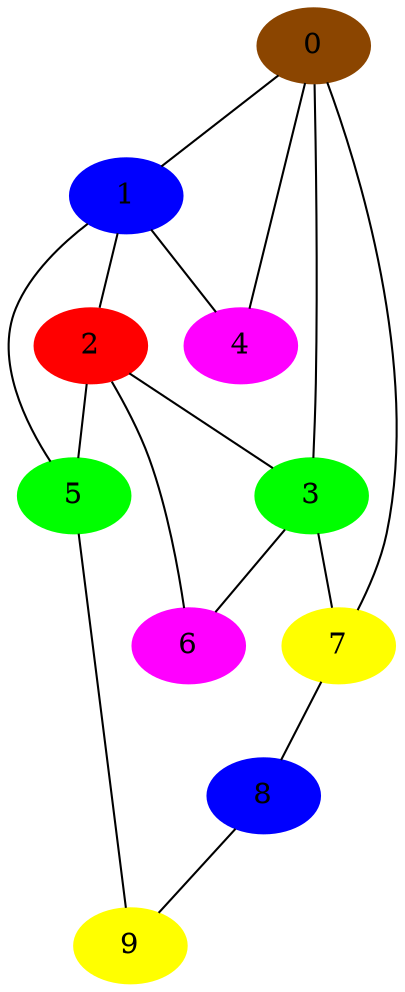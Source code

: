 graph planar2 {
      0 -- 1 ;
      0 -- 3 ;
      0 -- 4 ;
      0 -- 7 ;
      1 -- 2 ;
      1 -- 4 ;
      1 -- 5 ;
      2 -- 3 ;
      2 -- 5 ;
      2 -- 6 ;
      3 -- 6 ;
      3 -- 7 ;
      4 ;
      5 -- 9 ;
      6 ;
      7 -- 8 ;
      8 -- 9 ;
      9 ;
      0 [color=darkorange4, style=filled];
      1 [color=blue, style=filled];
      2 [color=red, style=filled];
      3 [color=green, style=filled];
      4 [color=magenta, style=filled];
      5 [color=green, style=filled];
      6 [color=magenta, style=filled];
      7 [color=yellow, style=filled];
      8 [color=blue, style=filled];
      9 [color=yellow, style=filled]
}
